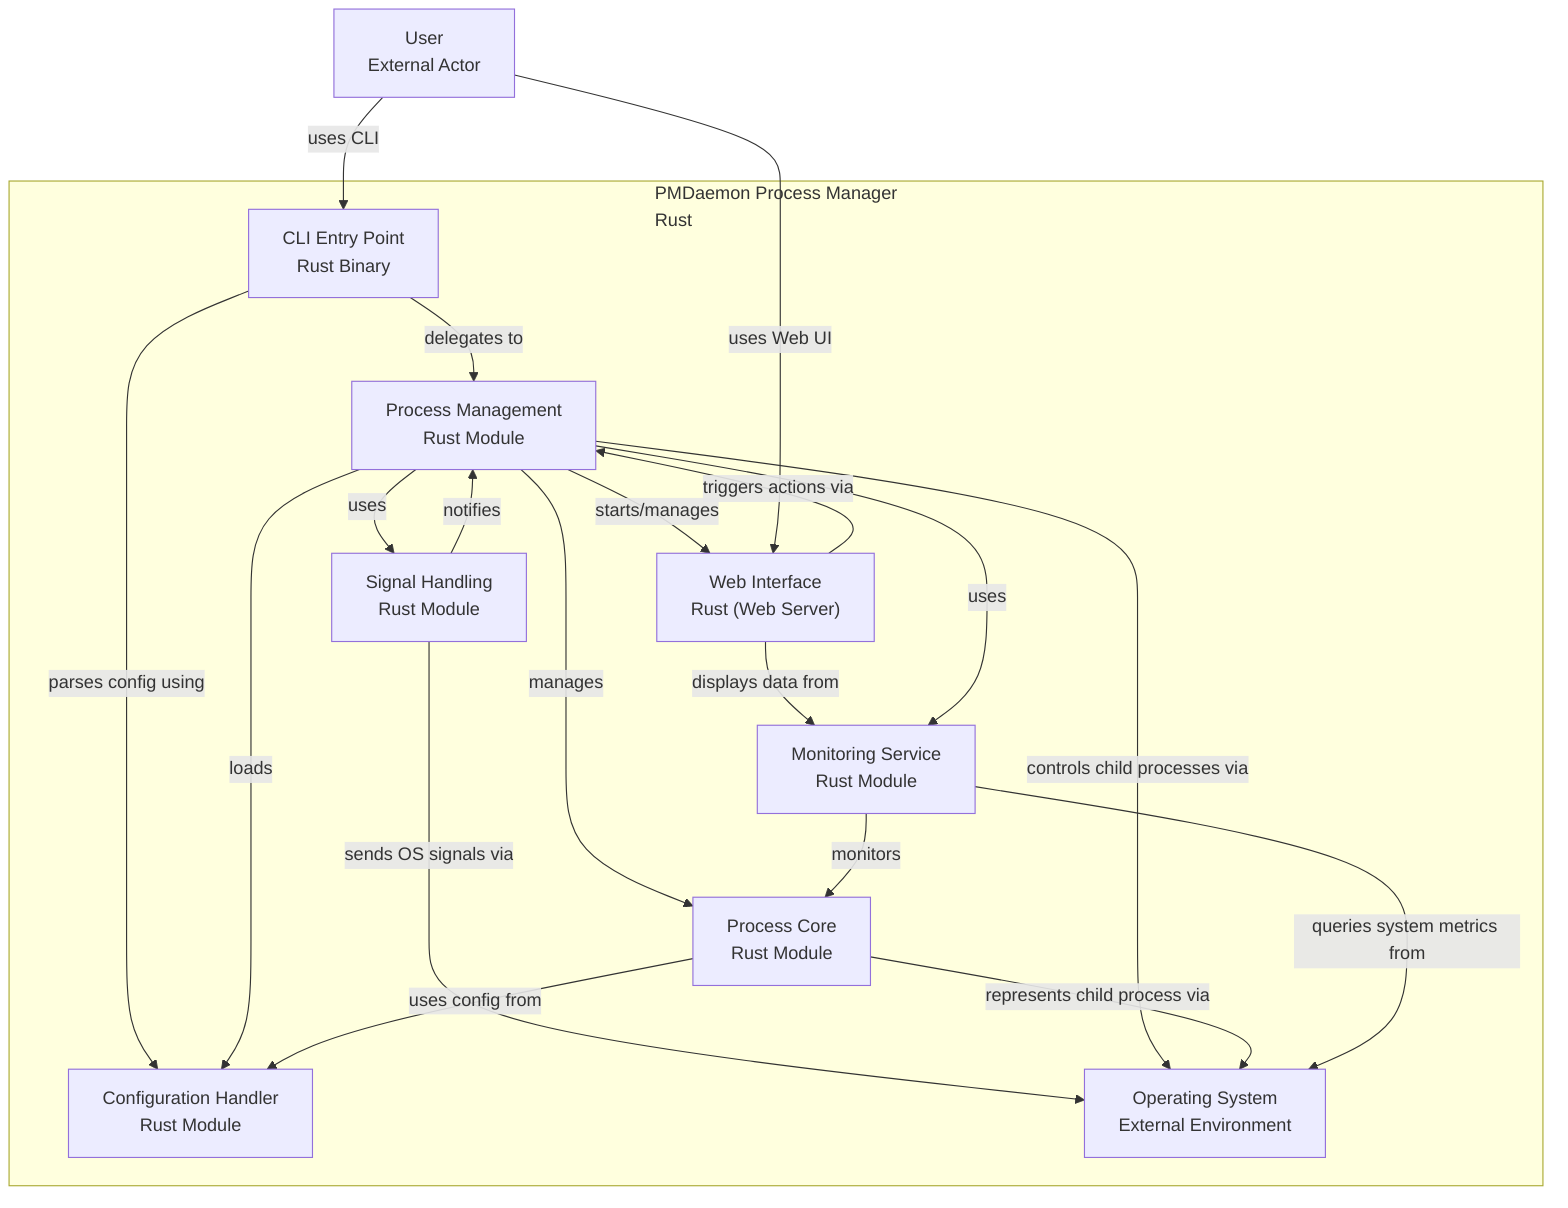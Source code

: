 graph TD

    3924["User<br>External Actor"]
    subgraph 3915["PMDaemon Process Manager<br>Rust"]
        3916["CLI Entry Point<br>Rust Binary"]
        3917["Process Management<br>Rust Module"]
        3918["Configuration Handler<br>Rust Module"]
        3919["Process Core<br>Rust Module"]
        3920["Web Interface<br>Rust (Web Server)"]
        3921["Monitoring Service<br>Rust Module"]
        3922["Signal Handling<br>Rust Module"]
        3923["Operating System<br>External Environment"]
        %% Edges at this level (grouped by source)
        3916["CLI Entry Point<br>Rust Binary"] -->|delegates to| 3917["Process Management<br>Rust Module"]
        3916["CLI Entry Point<br>Rust Binary"] -->|parses config using| 3918["Configuration Handler<br>Rust Module"]
        3920["Web Interface<br>Rust (Web Server)"] -->|triggers actions via| 3917["Process Management<br>Rust Module"]
        3920["Web Interface<br>Rust (Web Server)"] -->|displays data from| 3921["Monitoring Service<br>Rust Module"]
        3922["Signal Handling<br>Rust Module"] -->|notifies| 3917["Process Management<br>Rust Module"]
        3922["Signal Handling<br>Rust Module"] -->|sends OS signals via| 3923["Operating System<br>External Environment"]
        3917["Process Management<br>Rust Module"] -->|loads| 3918["Configuration Handler<br>Rust Module"]
        3917["Process Management<br>Rust Module"] -->|manages| 3919["Process Core<br>Rust Module"]
        3917["Process Management<br>Rust Module"] -->|starts/manages| 3920["Web Interface<br>Rust (Web Server)"]
        3917["Process Management<br>Rust Module"] -->|uses| 3921["Monitoring Service<br>Rust Module"]
        3917["Process Management<br>Rust Module"] -->|uses| 3922["Signal Handling<br>Rust Module"]
        3917["Process Management<br>Rust Module"] -->|controls child processes via| 3923["Operating System<br>External Environment"]
        3919["Process Core<br>Rust Module"] -->|uses config from| 3918["Configuration Handler<br>Rust Module"]
        3919["Process Core<br>Rust Module"] -->|represents child process via| 3923["Operating System<br>External Environment"]
        3921["Monitoring Service<br>Rust Module"] -->|monitors| 3919["Process Core<br>Rust Module"]
        3921["Monitoring Service<br>Rust Module"] -->|queries system metrics from| 3923["Operating System<br>External Environment"]
    end
    %% Edges at this level (grouped by source)
    3924["User<br>External Actor"] -->|uses CLI| 3916["CLI Entry Point<br>Rust Binary"]
    3924["User<br>External Actor"] -->|uses Web UI| 3920["Web Interface<br>Rust (Web Server)"]
